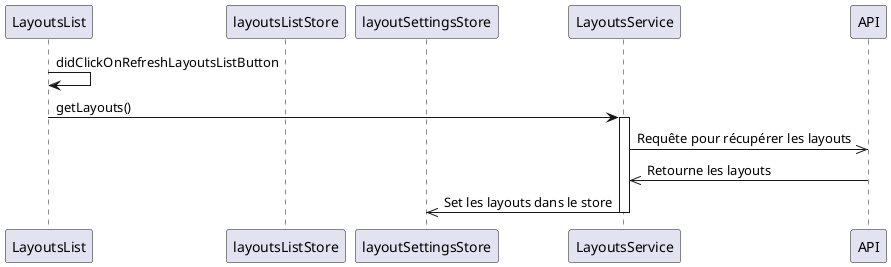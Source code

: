 @startuml
participant LayoutsList
participant layoutsListStore
participant layoutSettingsStore
participant LayoutsService
participant API

LayoutsList->LayoutsList: didClickOnRefreshLayoutsListButton
LayoutsList->LayoutsService: getLayouts()

activate LayoutsService
LayoutsService->>API: Requête pour récupérer les layouts
API->>LayoutsService: Retourne les layouts
LayoutsService->>layoutSettingsStore: Set les layouts dans le store
deactivate LayoutsService
@enduml